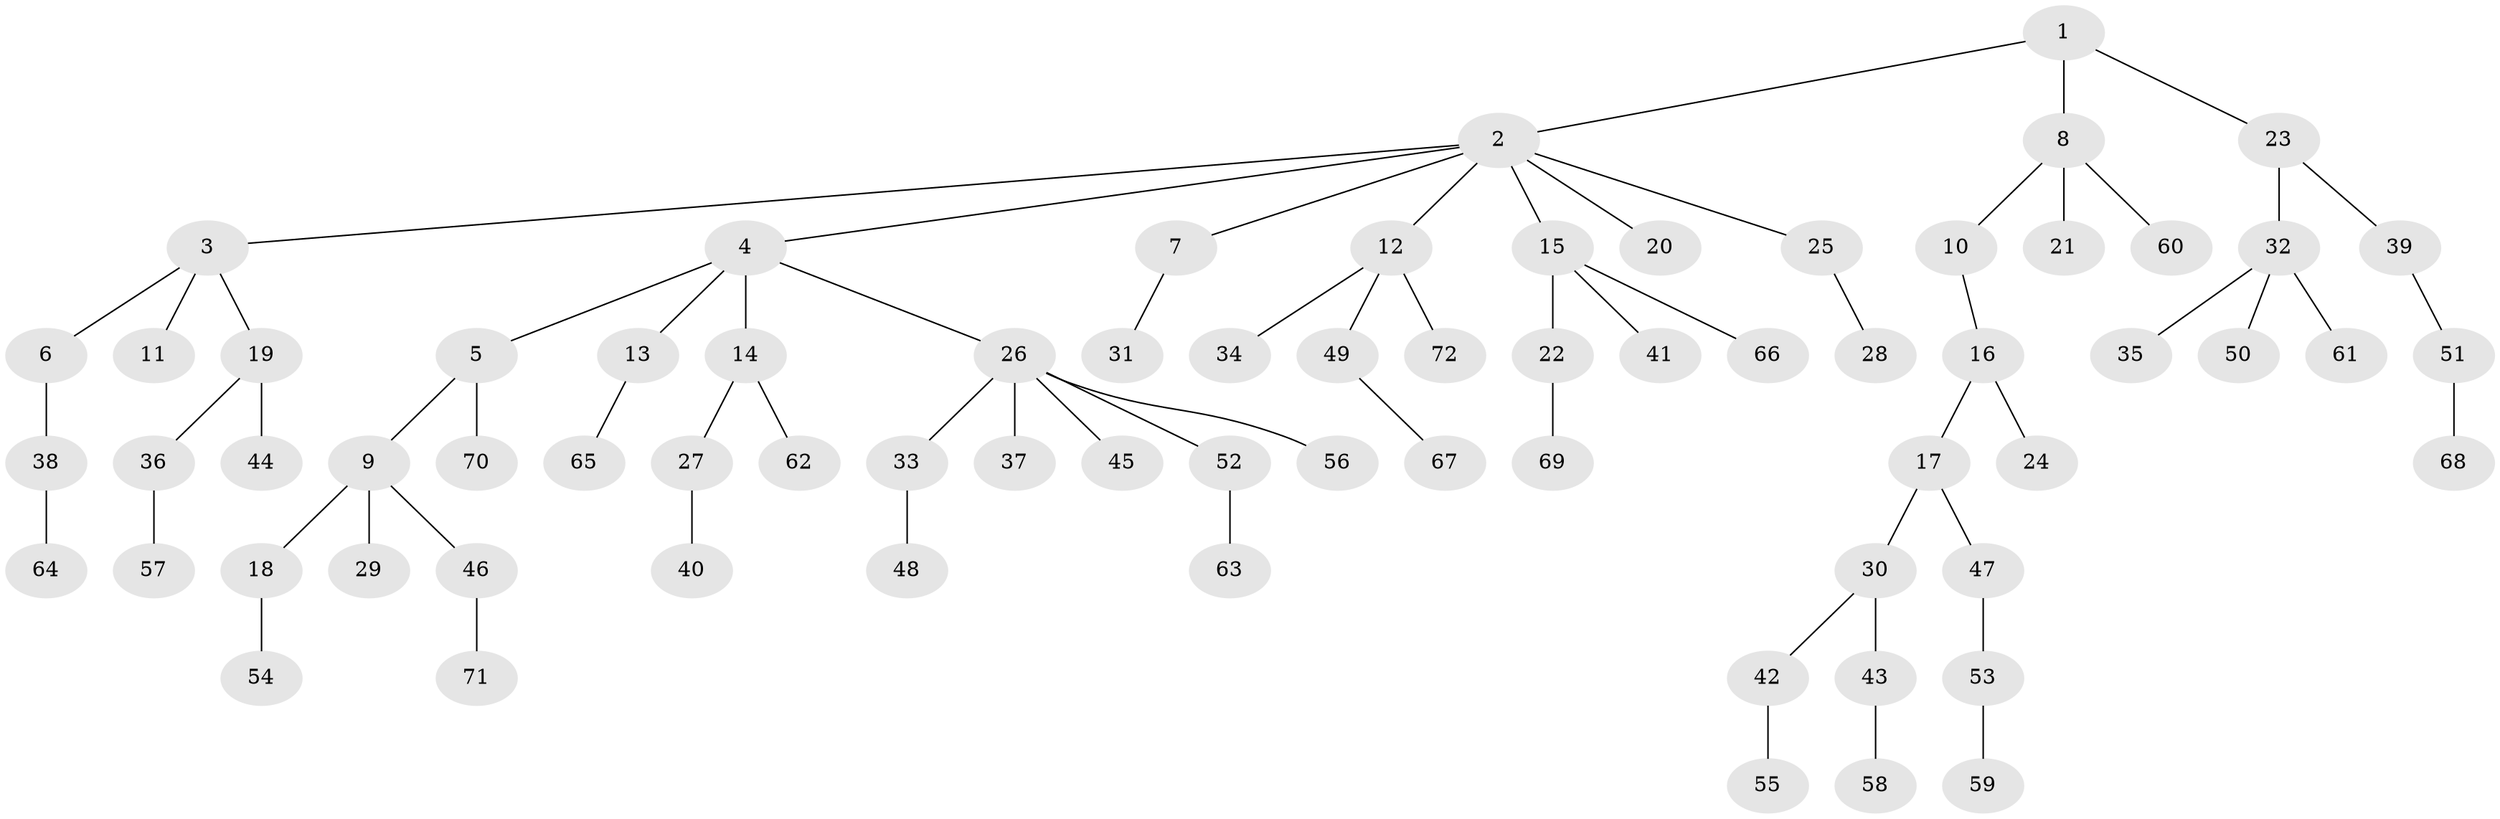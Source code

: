 // coarse degree distribution, {3: 0.10344827586206896, 6: 0.034482758620689655, 1: 0.5172413793103449, 2: 0.2413793103448276, 4: 0.10344827586206896}
// Generated by graph-tools (version 1.1) at 2025/37/03/04/25 23:37:26]
// undirected, 72 vertices, 71 edges
graph export_dot {
  node [color=gray90,style=filled];
  1;
  2;
  3;
  4;
  5;
  6;
  7;
  8;
  9;
  10;
  11;
  12;
  13;
  14;
  15;
  16;
  17;
  18;
  19;
  20;
  21;
  22;
  23;
  24;
  25;
  26;
  27;
  28;
  29;
  30;
  31;
  32;
  33;
  34;
  35;
  36;
  37;
  38;
  39;
  40;
  41;
  42;
  43;
  44;
  45;
  46;
  47;
  48;
  49;
  50;
  51;
  52;
  53;
  54;
  55;
  56;
  57;
  58;
  59;
  60;
  61;
  62;
  63;
  64;
  65;
  66;
  67;
  68;
  69;
  70;
  71;
  72;
  1 -- 2;
  1 -- 8;
  1 -- 23;
  2 -- 3;
  2 -- 4;
  2 -- 7;
  2 -- 12;
  2 -- 15;
  2 -- 20;
  2 -- 25;
  3 -- 6;
  3 -- 11;
  3 -- 19;
  4 -- 5;
  4 -- 13;
  4 -- 14;
  4 -- 26;
  5 -- 9;
  5 -- 70;
  6 -- 38;
  7 -- 31;
  8 -- 10;
  8 -- 21;
  8 -- 60;
  9 -- 18;
  9 -- 29;
  9 -- 46;
  10 -- 16;
  12 -- 34;
  12 -- 49;
  12 -- 72;
  13 -- 65;
  14 -- 27;
  14 -- 62;
  15 -- 22;
  15 -- 41;
  15 -- 66;
  16 -- 17;
  16 -- 24;
  17 -- 30;
  17 -- 47;
  18 -- 54;
  19 -- 36;
  19 -- 44;
  22 -- 69;
  23 -- 32;
  23 -- 39;
  25 -- 28;
  26 -- 33;
  26 -- 37;
  26 -- 45;
  26 -- 52;
  26 -- 56;
  27 -- 40;
  30 -- 42;
  30 -- 43;
  32 -- 35;
  32 -- 50;
  32 -- 61;
  33 -- 48;
  36 -- 57;
  38 -- 64;
  39 -- 51;
  42 -- 55;
  43 -- 58;
  46 -- 71;
  47 -- 53;
  49 -- 67;
  51 -- 68;
  52 -- 63;
  53 -- 59;
}

